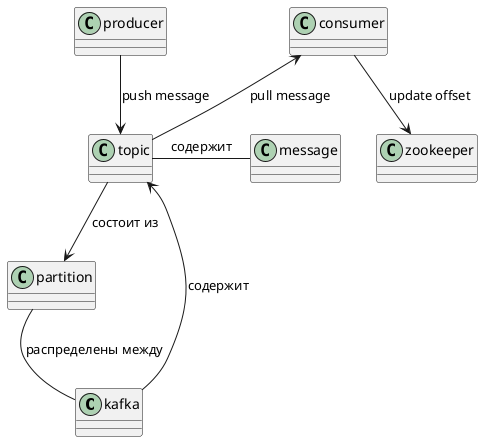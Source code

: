 @startuml (id=Jenkins)

class kafka

kafka --> topic : содержит
topic --> partition : состоит из
partition -- kafka: распределены между
topic - message: содержит
producer --> topic : push message
consumer <-- topic : pull message
consumer --> zookeeper: update offset
' pipeline "1" --> "*" stage : включает
' pipeline --> jenkins_file : описывает


@enduml